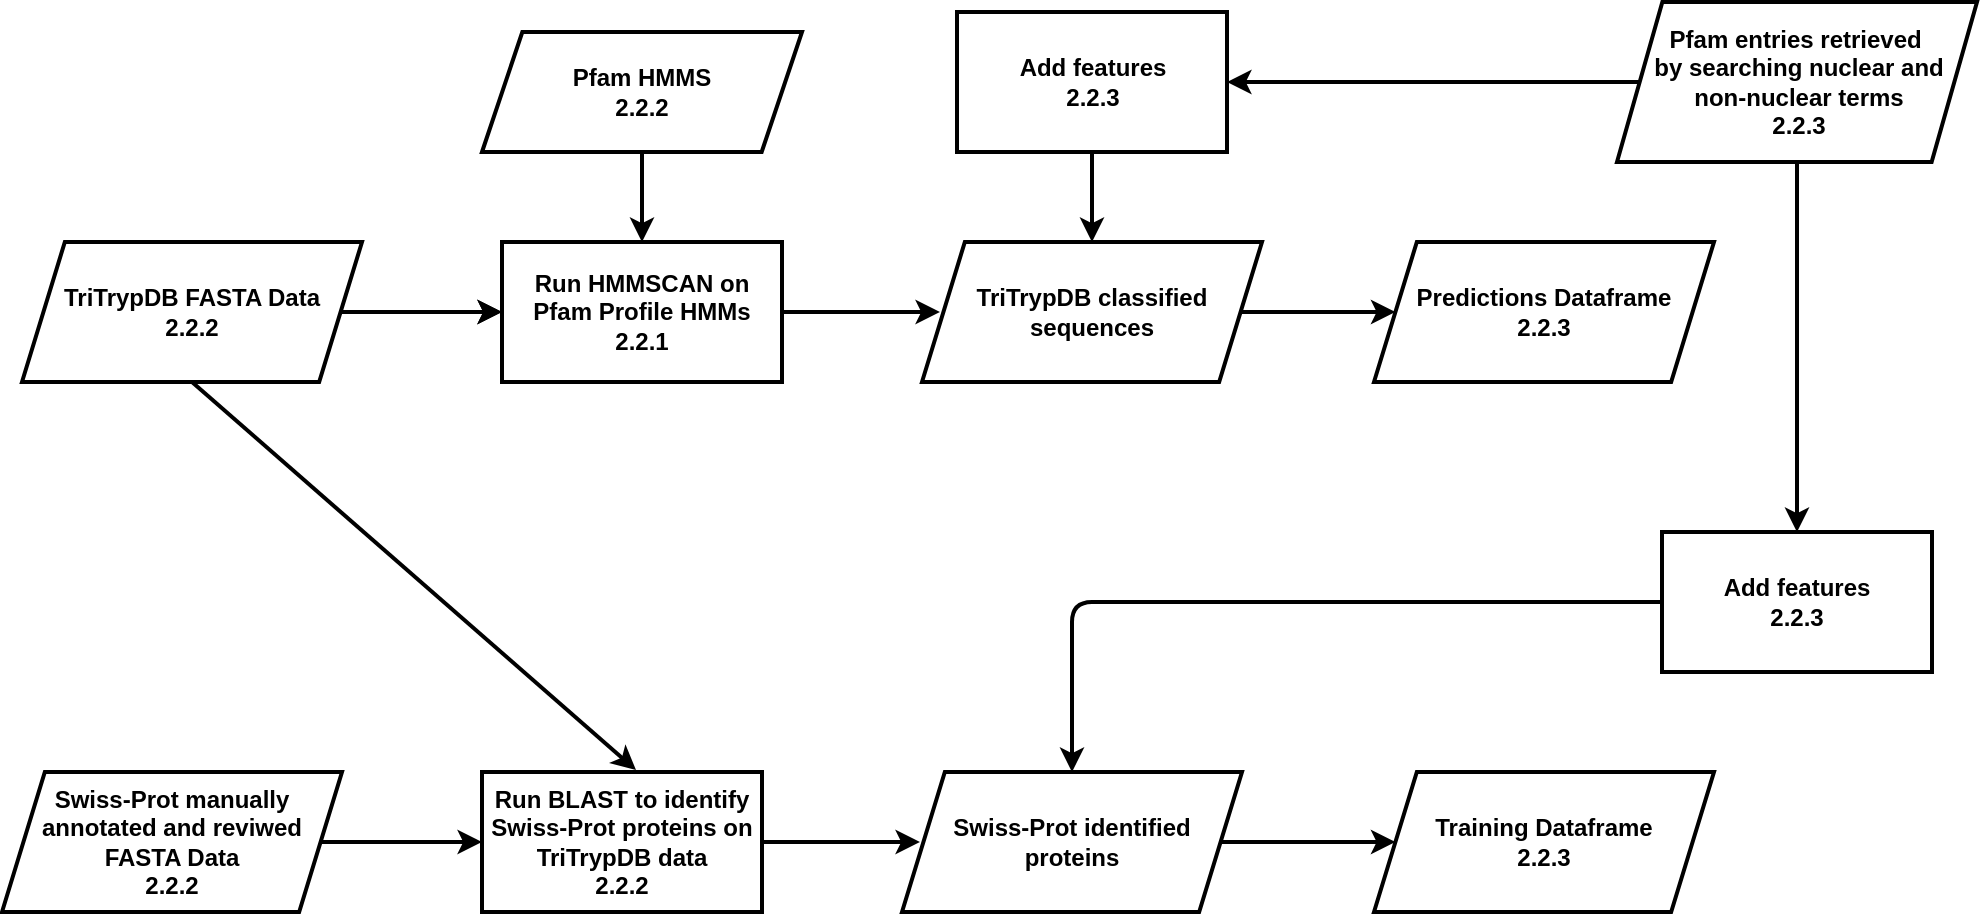 <mxfile version="12.1.7" type="github" pages="1">
  <diagram id="9hCFB_BsOprCfilMQbIW" name="Page-1">
    <mxGraphModel dx="1745" dy="1188" grid="1" gridSize="10" guides="1" tooltips="1" connect="1" arrows="1" fold="1" page="0" pageScale="1" pageWidth="850" pageHeight="1100" math="0" shadow="0">
      <root>
        <mxCell id="0"/>
        <mxCell id="1" parent="0"/>
        <mxCell id="4trU9mY8yc-2ncthCHFI-1" value="&lt;b&gt;Run HMMSCAN on Pfam Profile HMMs&lt;br&gt;2.2.1&lt;br&gt;&lt;/b&gt;" style="rounded=0;whiteSpace=wrap;html=1;fontSize=12;fillColor=#ffffff;strokeWidth=2;" parent="1" vertex="1">
          <mxGeometry x="140" y="-75" width="140" height="70" as="geometry"/>
        </mxCell>
        <mxCell id="4trU9mY8yc-2ncthCHFI-19" value="" style="edgeStyle=orthogonalEdgeStyle;rounded=0;orthogonalLoop=1;jettySize=auto;html=1;strokeWidth=2;fontSize=12;" parent="1" source="4trU9mY8yc-2ncthCHFI-3" target="4trU9mY8yc-2ncthCHFI-1" edge="1">
          <mxGeometry relative="1" as="geometry"/>
        </mxCell>
        <mxCell id="4trU9mY8yc-2ncthCHFI-3" value="&lt;b&gt;TriTrypDB FASTA Data&lt;br&gt;2.2.2&lt;br&gt;&lt;/b&gt;" style="shape=parallelogram;perimeter=parallelogramPerimeter;whiteSpace=wrap;html=1;strokeWidth=2;fillColor=#ffffff;fontSize=12;size=0.126;" parent="1" vertex="1">
          <mxGeometry x="-100" y="-75" width="170" height="70" as="geometry"/>
        </mxCell>
        <mxCell id="4trU9mY8yc-2ncthCHFI-5" value="" style="endArrow=classic;html=1;fontSize=12;exitX=1;exitY=0.5;exitDx=0;exitDy=0;entryX=0;entryY=0.5;entryDx=0;entryDy=0;strokeWidth=2;" parent="1" source="4trU9mY8yc-2ncthCHFI-3" target="4trU9mY8yc-2ncthCHFI-1" edge="1">
          <mxGeometry width="50" height="50" relative="1" as="geometry">
            <mxPoint x="-110" y="70" as="sourcePoint"/>
            <mxPoint x="-60" y="20" as="targetPoint"/>
          </mxGeometry>
        </mxCell>
        <mxCell id="4trU9mY8yc-2ncthCHFI-6" value="" style="endArrow=classic;html=1;fontSize=12;exitX=1;exitY=0.5;exitDx=0;exitDy=0;entryX=0;entryY=0.5;entryDx=0;entryDy=0;strokeWidth=2;" parent="1" edge="1">
          <mxGeometry width="50" height="50" relative="1" as="geometry">
            <mxPoint x="280" y="-40" as="sourcePoint"/>
            <mxPoint x="359" y="-40" as="targetPoint"/>
          </mxGeometry>
        </mxCell>
        <mxCell id="4trU9mY8yc-2ncthCHFI-10" value="&lt;b&gt;TriTrypDB classified sequences&lt;br&gt;&lt;/b&gt;" style="shape=parallelogram;perimeter=parallelogramPerimeter;whiteSpace=wrap;html=1;strokeWidth=2;fillColor=#ffffff;fontSize=12;size=0.126;" parent="1" vertex="1">
          <mxGeometry x="350" y="-75" width="170" height="70" as="geometry"/>
        </mxCell>
        <mxCell id="4trU9mY8yc-2ncthCHFI-11" value="&lt;b&gt;Pfam entries retrieved&amp;nbsp;&lt;br&gt;by searching nuclear and&lt;br&gt;non-nuclear terms&lt;br&gt;2.2.3&lt;br&gt;&lt;/b&gt;" style="shape=parallelogram;perimeter=parallelogramPerimeter;html=1;strokeWidth=2;fillColor=#ffffff;fontSize=12;size=0.126;align=center;verticalAlign=middle;spacing=2;spacingTop=0;spacingLeft=0;spacingRight=0;" parent="1" vertex="1">
          <mxGeometry x="697.5" y="-195" width="180" height="80" as="geometry"/>
        </mxCell>
        <mxCell id="4trU9mY8yc-2ncthCHFI-12" value="&lt;b&gt;Swiss-Prot manually annotated and reviwed FASTA Data&lt;br&gt;2.2.2&lt;br&gt;&lt;/b&gt;" style="shape=parallelogram;perimeter=parallelogramPerimeter;whiteSpace=wrap;html=1;strokeWidth=2;fillColor=#ffffff;fontSize=12;size=0.126;" parent="1" vertex="1">
          <mxGeometry x="-110" y="190" width="170" height="70" as="geometry"/>
        </mxCell>
        <mxCell id="4trU9mY8yc-2ncthCHFI-13" value="&lt;b&gt;Pfam HMMS&lt;br&gt;2.2.2&lt;br&gt;&lt;/b&gt;" style="shape=parallelogram;perimeter=parallelogramPerimeter;whiteSpace=wrap;html=1;strokeWidth=2;fillColor=#ffffff;fontSize=12;size=0.126;" parent="1" vertex="1">
          <mxGeometry x="130" y="-180" width="160" height="60" as="geometry"/>
        </mxCell>
        <mxCell id="4trU9mY8yc-2ncthCHFI-14" value="" style="endArrow=classic;html=1;strokeWidth=2;fontSize=12;exitX=0.5;exitY=1;exitDx=0;exitDy=0;" parent="1" source="4trU9mY8yc-2ncthCHFI-13" target="4trU9mY8yc-2ncthCHFI-1" edge="1">
          <mxGeometry width="50" height="50" relative="1" as="geometry">
            <mxPoint x="340" y="-110" as="sourcePoint"/>
            <mxPoint x="390" y="-160" as="targetPoint"/>
          </mxGeometry>
        </mxCell>
        <mxCell id="4trU9mY8yc-2ncthCHFI-15" value="" style="endArrow=classic;html=1;strokeWidth=2;fontSize=12;exitX=0.5;exitY=1;exitDx=0;exitDy=0;entryX=0.55;entryY=-0.014;entryDx=0;entryDy=0;entryPerimeter=0;" parent="1" source="4trU9mY8yc-2ncthCHFI-3" target="4trU9mY8yc-2ncthCHFI-20" edge="1">
          <mxGeometry width="50" height="50" relative="1" as="geometry">
            <mxPoint x="-110" y="330" as="sourcePoint"/>
            <mxPoint x="205" y="190" as="targetPoint"/>
          </mxGeometry>
        </mxCell>
        <mxCell id="4trU9mY8yc-2ncthCHFI-18" value="" style="endArrow=classic;html=1;fontSize=12;exitX=1;exitY=0.5;exitDx=0;exitDy=0;entryX=0;entryY=0.5;entryDx=0;entryDy=0;strokeWidth=2;" parent="1" source="4trU9mY8yc-2ncthCHFI-12" target="4trU9mY8yc-2ncthCHFI-20" edge="1">
          <mxGeometry width="50" height="50" relative="1" as="geometry">
            <mxPoint x="51" y="225" as="sourcePoint"/>
            <mxPoint x="130.737" y="225" as="targetPoint"/>
          </mxGeometry>
        </mxCell>
        <mxCell id="4trU9mY8yc-2ncthCHFI-20" value="&lt;b&gt;Run BLAST to identify Swiss-Prot proteins on TriTrypDB data&lt;br&gt;2.2.2&lt;br&gt;&lt;/b&gt;" style="rounded=0;whiteSpace=wrap;html=1;fontSize=12;fillColor=#ffffff;strokeWidth=2;" parent="1" vertex="1">
          <mxGeometry x="130" y="190" width="140" height="70" as="geometry"/>
        </mxCell>
        <mxCell id="4trU9mY8yc-2ncthCHFI-25" value="" style="endArrow=classic;html=1;fontSize=12;exitX=1;exitY=0.5;exitDx=0;exitDy=0;entryX=0;entryY=0.5;entryDx=0;entryDy=0;strokeWidth=2;" parent="1" edge="1">
          <mxGeometry width="50" height="50" relative="1" as="geometry">
            <mxPoint x="270" y="225" as="sourcePoint"/>
            <mxPoint x="349" y="225" as="targetPoint"/>
          </mxGeometry>
        </mxCell>
        <mxCell id="4trU9mY8yc-2ncthCHFI-26" value="&lt;b&gt;Swiss-Prot identified proteins&lt;br&gt;&lt;/b&gt;" style="shape=parallelogram;perimeter=parallelogramPerimeter;whiteSpace=wrap;html=1;strokeWidth=2;fillColor=#ffffff;fontSize=12;size=0.126;" parent="1" vertex="1">
          <mxGeometry x="340" y="190" width="170" height="70" as="geometry"/>
        </mxCell>
        <mxCell id="4trU9mY8yc-2ncthCHFI-31" value="&lt;b&gt;Add features&lt;br&gt;2.2.3&lt;br&gt;&lt;/b&gt;" style="rounded=0;whiteSpace=wrap;html=1;fontSize=12;fillColor=#ffffff;strokeWidth=2;" parent="1" vertex="1">
          <mxGeometry x="367.5" y="-190" width="135" height="70" as="geometry"/>
        </mxCell>
        <mxCell id="4trU9mY8yc-2ncthCHFI-32" value="" style="endArrow=classic;html=1;strokeWidth=2;fontSize=12;exitX=0;exitY=0.5;exitDx=0;exitDy=0;entryX=1;entryY=0.5;entryDx=0;entryDy=0;" parent="1" source="4trU9mY8yc-2ncthCHFI-11" target="4trU9mY8yc-2ncthCHFI-31" edge="1">
          <mxGeometry width="50" height="50" relative="1" as="geometry">
            <mxPoint x="-110" y="330" as="sourcePoint"/>
            <mxPoint x="-60" y="280" as="targetPoint"/>
          </mxGeometry>
        </mxCell>
        <mxCell id="4trU9mY8yc-2ncthCHFI-33" value="" style="endArrow=classic;html=1;strokeWidth=2;fontSize=12;exitX=0.5;exitY=1;exitDx=0;exitDy=0;entryX=0.5;entryY=0;entryDx=0;entryDy=0;" parent="1" source="4trU9mY8yc-2ncthCHFI-31" target="4trU9mY8yc-2ncthCHFI-10" edge="1">
          <mxGeometry width="50" height="50" relative="1" as="geometry">
            <mxPoint x="442" y="-120" as="sourcePoint"/>
            <mxPoint x="442" y="-75" as="targetPoint"/>
          </mxGeometry>
        </mxCell>
        <mxCell id="4trU9mY8yc-2ncthCHFI-34" value="&lt;b&gt;Add features&lt;br&gt;2.2.3&lt;br&gt;&lt;/b&gt;" style="rounded=0;whiteSpace=wrap;html=1;fontSize=12;fillColor=#ffffff;strokeWidth=2;" parent="1" vertex="1">
          <mxGeometry x="720" y="70" width="135" height="70" as="geometry"/>
        </mxCell>
        <mxCell id="4trU9mY8yc-2ncthCHFI-35" value="" style="endArrow=classic;html=1;strokeWidth=2;fontSize=12;exitX=0.5;exitY=1;exitDx=0;exitDy=0;entryX=0.5;entryY=0;entryDx=0;entryDy=0;" parent="1" source="4trU9mY8yc-2ncthCHFI-11" target="4trU9mY8yc-2ncthCHFI-34" edge="1">
          <mxGeometry width="50" height="50" relative="1" as="geometry">
            <mxPoint x="-110" y="330" as="sourcePoint"/>
            <mxPoint x="-60" y="280" as="targetPoint"/>
          </mxGeometry>
        </mxCell>
        <mxCell id="4trU9mY8yc-2ncthCHFI-36" value="" style="endArrow=classic;html=1;strokeWidth=2;fontSize=12;exitX=0;exitY=0.5;exitDx=0;exitDy=0;entryX=0.5;entryY=0;entryDx=0;entryDy=0;" parent="1" source="4trU9mY8yc-2ncthCHFI-34" target="4trU9mY8yc-2ncthCHFI-26" edge="1">
          <mxGeometry width="50" height="50" relative="1" as="geometry">
            <mxPoint x="-110" y="330" as="sourcePoint"/>
            <mxPoint x="-60" y="280" as="targetPoint"/>
            <Array as="points">
              <mxPoint x="425" y="105"/>
            </Array>
          </mxGeometry>
        </mxCell>
        <mxCell id="4trU9mY8yc-2ncthCHFI-37" value="&lt;b&gt;Training Dataframe&lt;br&gt;2.2.3&lt;br&gt;&lt;/b&gt;" style="shape=parallelogram;perimeter=parallelogramPerimeter;whiteSpace=wrap;html=1;strokeWidth=2;fillColor=#ffffff;fontSize=12;size=0.126;" parent="1" vertex="1">
          <mxGeometry x="576" y="190" width="170" height="70" as="geometry"/>
        </mxCell>
        <mxCell id="4trU9mY8yc-2ncthCHFI-38" value="&lt;b&gt;Predictions Dataframe&lt;br&gt;2.2.3&lt;br&gt;&lt;/b&gt;" style="shape=parallelogram;perimeter=parallelogramPerimeter;whiteSpace=wrap;html=1;strokeWidth=2;fillColor=#ffffff;fontSize=12;size=0.126;" parent="1" vertex="1">
          <mxGeometry x="576" y="-75" width="170" height="70" as="geometry"/>
        </mxCell>
        <mxCell id="4trU9mY8yc-2ncthCHFI-39" value="" style="endArrow=classic;html=1;fontSize=12;exitX=1;exitY=0.5;exitDx=0;exitDy=0;entryX=0;entryY=0.5;entryDx=0;entryDy=0;strokeWidth=2;" parent="1" source="4trU9mY8yc-2ncthCHFI-10" target="4trU9mY8yc-2ncthCHFI-38" edge="1">
          <mxGeometry width="50" height="50" relative="1" as="geometry">
            <mxPoint x="509.763" y="-40" as="sourcePoint"/>
            <mxPoint x="590.5" y="-40" as="targetPoint"/>
          </mxGeometry>
        </mxCell>
        <mxCell id="4trU9mY8yc-2ncthCHFI-40" value="" style="endArrow=classic;html=1;fontSize=12;exitX=1;exitY=0.5;exitDx=0;exitDy=0;entryX=0;entryY=0.5;entryDx=0;entryDy=0;strokeWidth=2;" parent="1" source="4trU9mY8yc-2ncthCHFI-26" target="4trU9mY8yc-2ncthCHFI-37" edge="1">
          <mxGeometry width="50" height="50" relative="1" as="geometry">
            <mxPoint x="502.263" y="224" as="sourcePoint"/>
            <mxPoint x="579.737" y="224" as="targetPoint"/>
          </mxGeometry>
        </mxCell>
      </root>
    </mxGraphModel>
  </diagram>
</mxfile>
